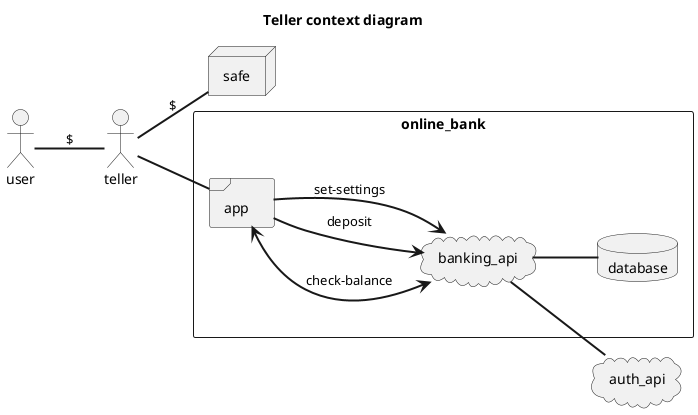 @startuml
left to right direction
title Teller context diagram
skinparam packageStyle rectangle
actor user
actor teller
cloud auth_api
node safe

user == teller : $
teller == safe : $

rectangle online_bank {
frame app
cloud banking_api
database database

  teller == app
  app <==> banking_api : check-balance
  app ==> banking_api : deposit
  app ==> banking_api : set-settings
  banking_api == database
  banking_api == auth_api
}
@enduml


actor actor
agent agent
artifact artifact
boundary boundary
card card
cloud cloud
component component
control control
database database
entity entity
file file
folder folder
frame frame
interface  interface
node node
package package
queue queue
stack stack
rectangle rectangle
storage storage
usecase usecase
